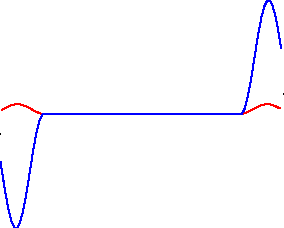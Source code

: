 import graph;

int n=100;

real[] ez=new real[n];
real[] b=new real[n+1];

real V=1/cos(5/180*pi);

// variables in which you have no dispersion and
// perfect open boundary iff d x = d new_dz
// new_b = b * V / sqrt(V^2+1)
// new_z = z / sqrt(V^2+1)

real dx=1;
real dz=dx*sqrt(V^2-1);

for(int i=0; i!=n; ++i)
{
  real x=dx*i;
  real L=n*dx;
  real _x = (x-L/2)/10;
  ez[i] = abs(_x)<1 ? cos(_x*pi)+1 : 0;
}
for(int i=0; i!=n+1; ++i)
  b[i]=0;


for(int i=0; i!=45/*try any value here to see how waves pass through boundary*/; ++i)
{
  for(int i=0;i!=n;++i)
    ez[i] += -(b[i+1]-b[i])/dx /V * dz;
  b[0] += -(ez[0]+b[0]/V*sqrt(V^2-1))/dx *V/(V^2-1) * dz;
  for(int i=1;i!=n;++i)
    b[i] += -(ez[i]-ez[i-1])/dx *V/(V^2-1) * dz;
  b[n] += -(b[n]/V*sqrt(V^2-1)-ez[n-1])/dx *V/(V^2-1) * dz;
}

guide ge, gb;
for(int i=0; i!=n;++i)
  ge=ge--((i+0.5)*dx,ez[i]);
for(int i=0; i!=n+1;++i)
  gb=gb--(i*dx,b[i]);
picture p;
draw(p,ge,red);
draw(p,gb,blue);
draw(p,(0,-2));
draw(p,((n+1)*dx,2));
size(p,5cm, 4cm, point(p,SW), point(p,NE));
add(p.fit());
